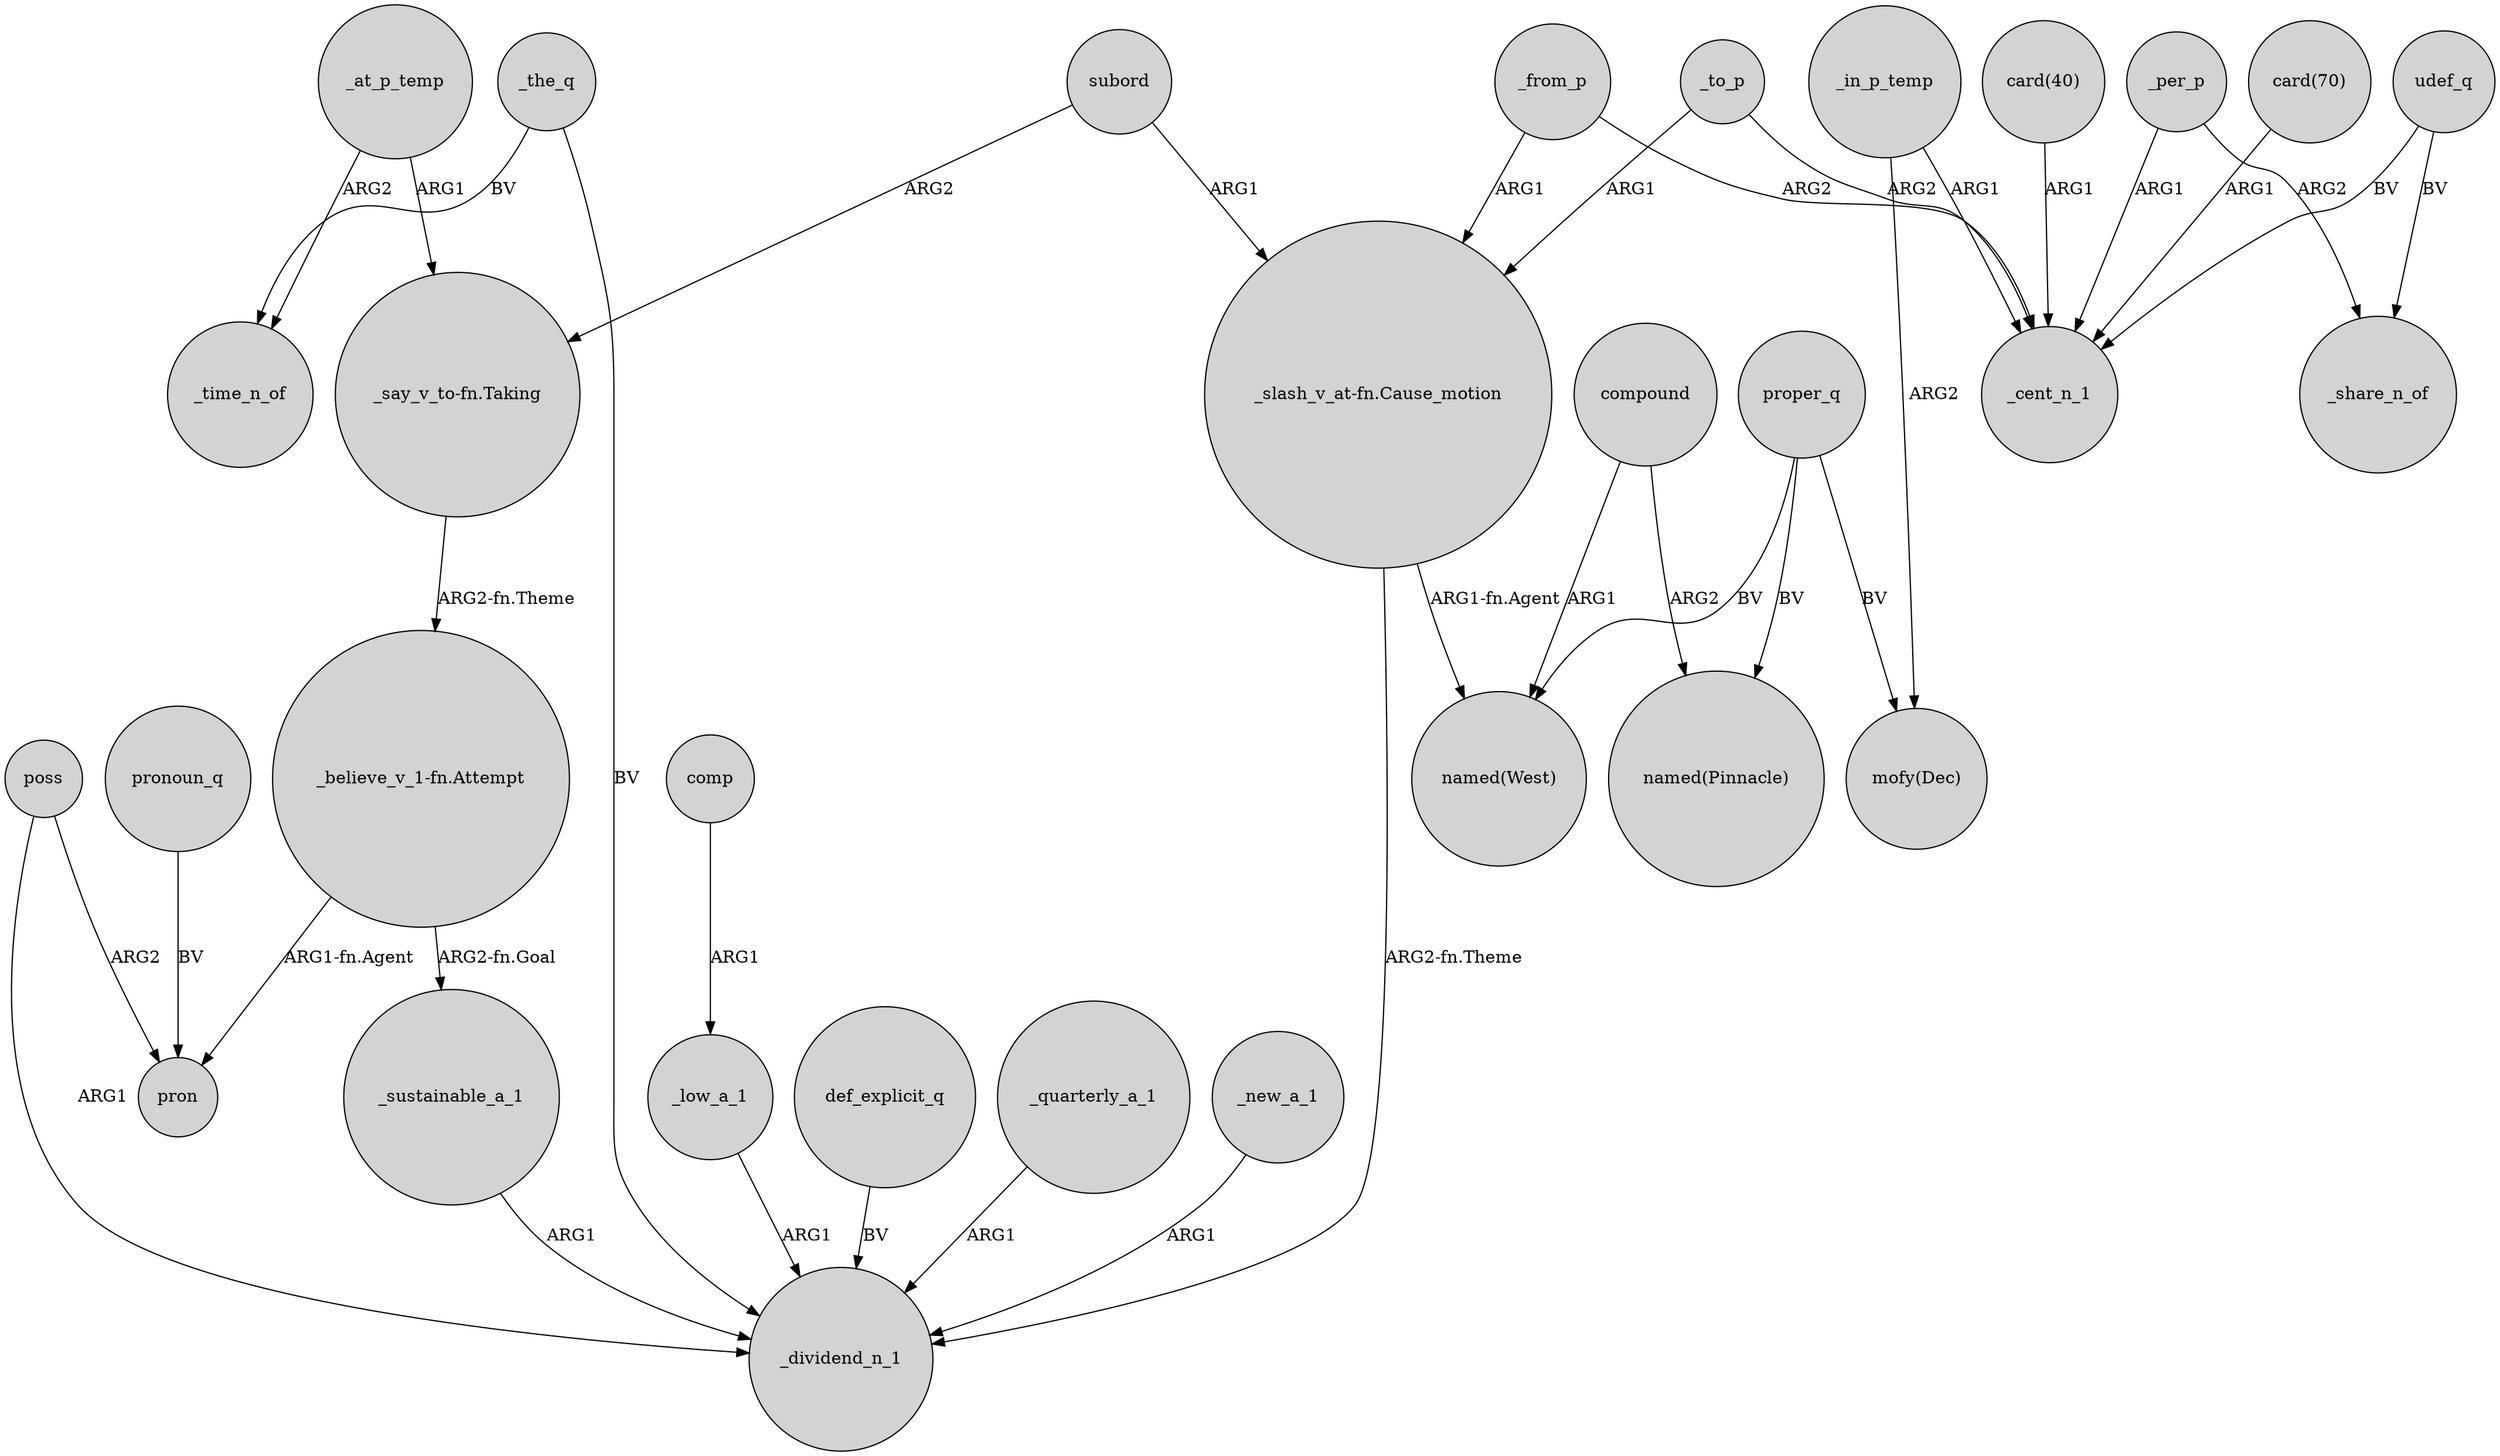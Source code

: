 digraph {
	node [shape=circle style=filled]
	_at_p_temp -> "_say_v_to-fn.Taking" [label=ARG1]
	_in_p_temp -> _cent_n_1 [label=ARG1]
	_the_q -> _dividend_n_1 [label=BV]
	comp -> _low_a_1 [label=ARG1]
	"_slash_v_at-fn.Cause_motion" -> "named(West)" [label="ARG1-fn.Agent"]
	"card(40)" -> _cent_n_1 [label=ARG1]
	_per_p -> _cent_n_1 [label=ARG1]
	poss -> _dividend_n_1 [label=ARG1]
	_from_p -> _cent_n_1 [label=ARG2]
	def_explicit_q -> _dividend_n_1 [label=BV]
	compound -> "named(West)" [label=ARG1]
	"_believe_v_1-fn.Attempt" -> pron [label="ARG1-fn.Agent"]
	"card(70)" -> _cent_n_1 [label=ARG1]
	subord -> "_say_v_to-fn.Taking" [label=ARG2]
	_low_a_1 -> _dividend_n_1 [label=ARG1]
	udef_q -> _cent_n_1 [label=BV]
	proper_q -> "mofy(Dec)" [label=BV]
	pronoun_q -> pron [label=BV]
	_in_p_temp -> "mofy(Dec)" [label=ARG2]
	poss -> pron [label=ARG2]
	_from_p -> "_slash_v_at-fn.Cause_motion" [label=ARG1]
	_at_p_temp -> _time_n_of [label=ARG2]
	_the_q -> _time_n_of [label=BV]
	udef_q -> _share_n_of [label=BV]
	_per_p -> _share_n_of [label=ARG2]
	_quarterly_a_1 -> _dividend_n_1 [label=ARG1]
	proper_q -> "named(West)" [label=BV]
	_new_a_1 -> _dividend_n_1 [label=ARG1]
	_to_p -> _cent_n_1 [label=ARG2]
	"_say_v_to-fn.Taking" -> "_believe_v_1-fn.Attempt" [label="ARG2-fn.Theme"]
	compound -> "named(Pinnacle)" [label=ARG2]
	"_believe_v_1-fn.Attempt" -> _sustainable_a_1 [label="ARG2-fn.Goal"]
	_to_p -> "_slash_v_at-fn.Cause_motion" [label=ARG1]
	"_slash_v_at-fn.Cause_motion" -> _dividend_n_1 [label="ARG2-fn.Theme"]
	subord -> "_slash_v_at-fn.Cause_motion" [label=ARG1]
	_sustainable_a_1 -> _dividend_n_1 [label=ARG1]
	proper_q -> "named(Pinnacle)" [label=BV]
}
